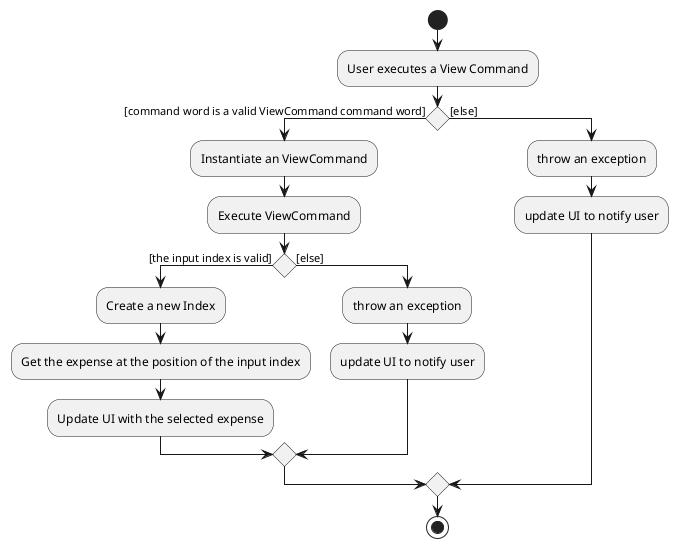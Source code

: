 @startuml
start
:User executes a View Command;

'Since the beta syntax does not support placing the condition outside the
'diamond we place it as the true branch instead.

if () then ([command word is a valid ViewCommand command word])
    :Instantiate an ViewCommand;
    :Execute ViewCommand;
    if () then ([the input index is valid])
        :Create a new Index;
        :Get the expense at the position of the input index;
        :Update UI with the selected expense;
    else ([else])
        :throw an exception;
        :update UI to notify user;
    endif
else ([else])
    :throw an exception;
    :update UI to notify user;
endif
stop
@enduml
